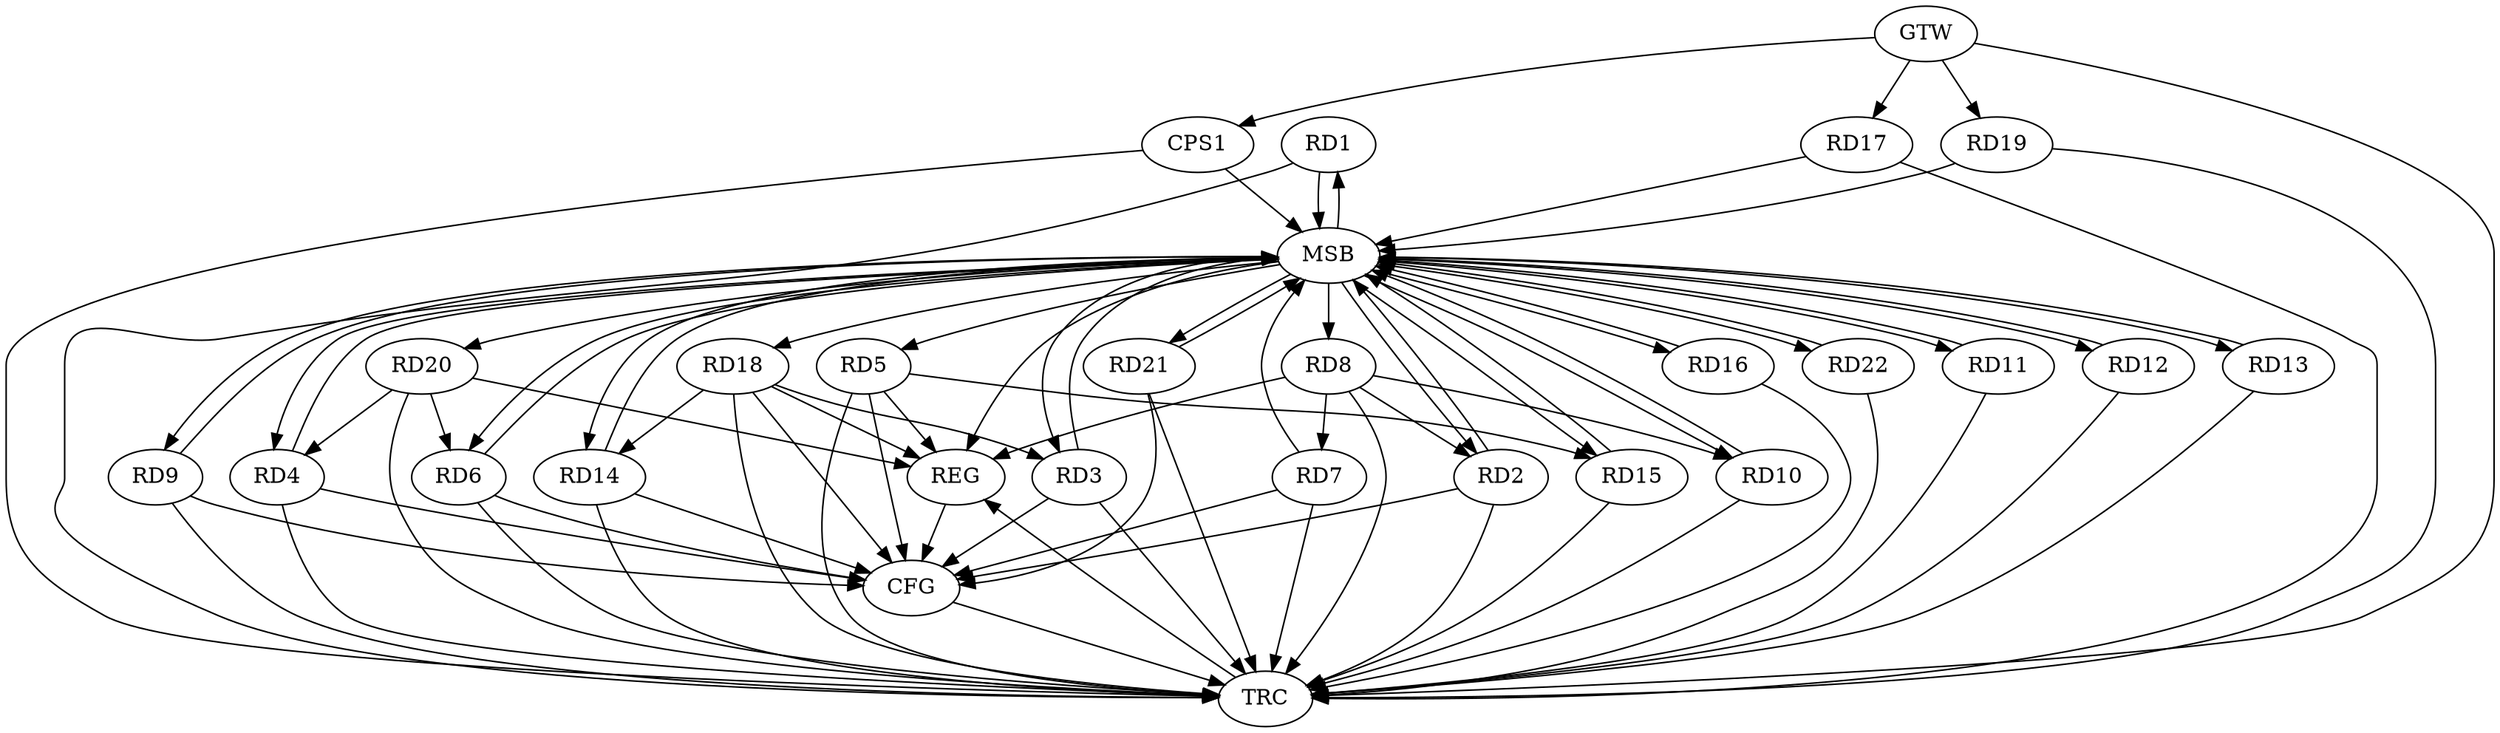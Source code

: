 strict digraph G {
  RD1 [ label="RD1" ];
  RD2 [ label="RD2" ];
  RD3 [ label="RD3" ];
  RD4 [ label="RD4" ];
  RD5 [ label="RD5" ];
  RD6 [ label="RD6" ];
  RD7 [ label="RD7" ];
  RD8 [ label="RD8" ];
  RD9 [ label="RD9" ];
  RD10 [ label="RD10" ];
  RD11 [ label="RD11" ];
  RD12 [ label="RD12" ];
  RD13 [ label="RD13" ];
  RD14 [ label="RD14" ];
  RD15 [ label="RD15" ];
  RD16 [ label="RD16" ];
  RD17 [ label="RD17" ];
  RD18 [ label="RD18" ];
  RD19 [ label="RD19" ];
  RD20 [ label="RD20" ];
  RD21 [ label="RD21" ];
  RD22 [ label="RD22" ];
  CPS1 [ label="CPS1" ];
  GTW [ label="GTW" ];
  REG [ label="REG" ];
  MSB [ label="MSB" ];
  CFG [ label="CFG" ];
  TRC [ label="TRC" ];
  RD8 -> RD2;
  RD18 -> RD3;
  RD20 -> RD4;
  RD5 -> RD15;
  RD20 -> RD6;
  RD8 -> RD7;
  RD8 -> RD10;
  RD18 -> RD14;
  GTW -> RD17;
  GTW -> RD19;
  GTW -> CPS1;
  RD5 -> REG;
  RD8 -> REG;
  RD18 -> REG;
  RD20 -> REG;
  RD1 -> MSB;
  MSB -> RD11;
  MSB -> REG;
  RD2 -> MSB;
  MSB -> RD4;
  MSB -> RD15;
  MSB -> RD18;
  RD3 -> MSB;
  MSB -> RD2;
  MSB -> RD6;
  RD4 -> MSB;
  MSB -> RD3;
  MSB -> RD12;
  RD6 -> MSB;
  RD7 -> MSB;
  RD9 -> MSB;
  RD10 -> MSB;
  RD11 -> MSB;
  RD12 -> MSB;
  MSB -> RD1;
  MSB -> RD9;
  RD13 -> MSB;
  MSB -> RD5;
  MSB -> RD14;
  RD14 -> MSB;
  MSB -> RD16;
  RD15 -> MSB;
  RD16 -> MSB;
  MSB -> RD21;
  RD17 -> MSB;
  MSB -> RD8;
  MSB -> RD13;
  MSB -> RD20;
  RD19 -> MSB;
  MSB -> RD22;
  RD21 -> MSB;
  RD22 -> MSB;
  MSB -> RD10;
  CPS1 -> MSB;
  RD6 -> CFG;
  RD2 -> CFG;
  RD14 -> CFG;
  RD9 -> CFG;
  RD3 -> CFG;
  RD7 -> CFG;
  RD18 -> CFG;
  RD4 -> CFG;
  RD5 -> CFG;
  RD21 -> CFG;
  REG -> CFG;
  RD1 -> TRC;
  RD2 -> TRC;
  RD3 -> TRC;
  RD4 -> TRC;
  RD5 -> TRC;
  RD6 -> TRC;
  RD7 -> TRC;
  RD8 -> TRC;
  RD9 -> TRC;
  RD10 -> TRC;
  RD11 -> TRC;
  RD12 -> TRC;
  RD13 -> TRC;
  RD14 -> TRC;
  RD15 -> TRC;
  RD16 -> TRC;
  RD17 -> TRC;
  RD18 -> TRC;
  RD19 -> TRC;
  RD20 -> TRC;
  RD21 -> TRC;
  RD22 -> TRC;
  CPS1 -> TRC;
  GTW -> TRC;
  CFG -> TRC;
  TRC -> REG;
}
